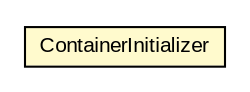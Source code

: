 #!/usr/local/bin/dot
#
# Class diagram 
# Generated by UMLGraph version R5_6-24-gf6e263 (http://www.umlgraph.org/)
#

digraph G {
	edge [fontname="arial",fontsize=10,labelfontname="arial",labelfontsize=10];
	node [fontname="arial",fontsize=10,shape=plaintext];
	nodesep=0.25;
	ranksep=0.5;
	// org.gservlet.ContainerInitializer
	c818 [label=<<table title="org.gservlet.ContainerInitializer" border="0" cellborder="1" cellspacing="0" cellpadding="2" port="p" bgcolor="lemonChiffon" href="./ContainerInitializer.html">
		<tr><td><table border="0" cellspacing="0" cellpadding="1">
<tr><td align="center" balign="center"> ContainerInitializer </td></tr>
		</table></td></tr>
		</table>>, URL="./ContainerInitializer.html", fontname="arial", fontcolor="black", fontsize=10.0];
}

